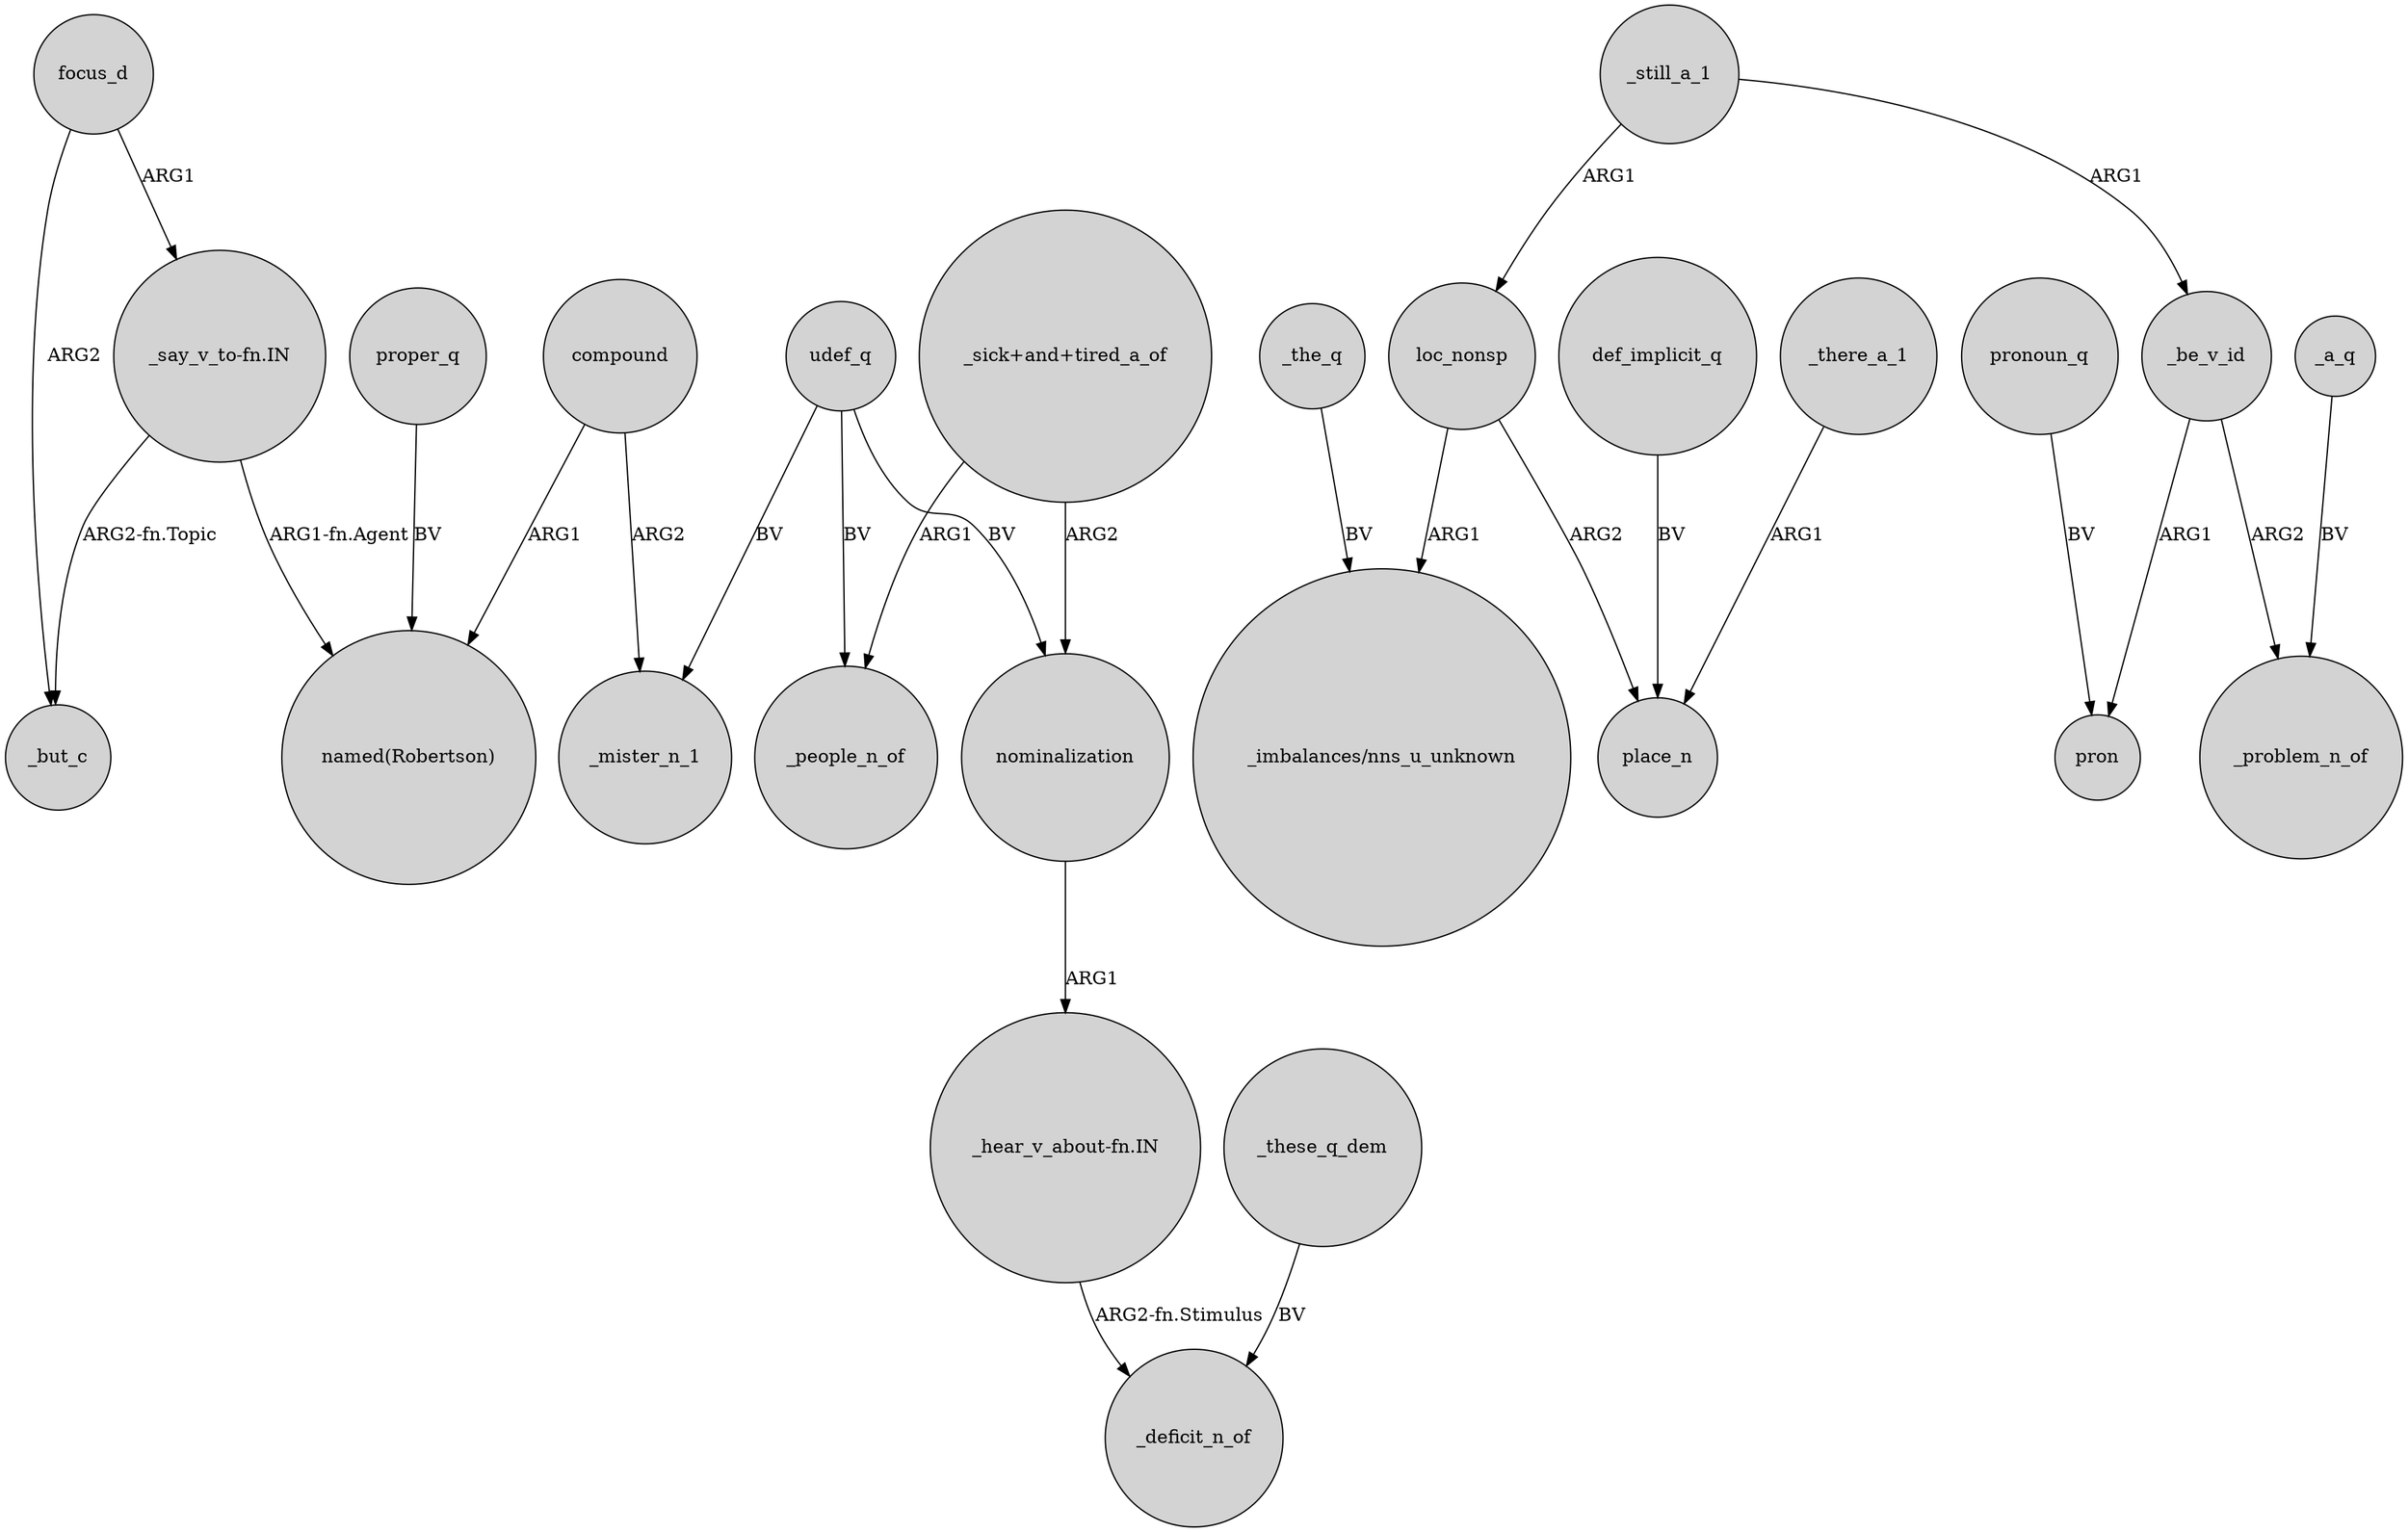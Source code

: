 digraph {
	node [shape=circle style=filled]
	compound -> "named(Robertson)" [label=ARG1]
	_the_q -> "_imbalances/nns_u_unknown" [label=BV]
	loc_nonsp -> "_imbalances/nns_u_unknown" [label=ARG1]
	"_say_v_to-fn.IN" -> "named(Robertson)" [label="ARG1-fn.Agent"]
	_still_a_1 -> _be_v_id [label=ARG1]
	compound -> _mister_n_1 [label=ARG2]
	udef_q -> _mister_n_1 [label=BV]
	def_implicit_q -> place_n [label=BV]
	_be_v_id -> pron [label=ARG1]
	_these_q_dem -> _deficit_n_of [label=BV]
	focus_d -> _but_c [label=ARG2]
	"_say_v_to-fn.IN" -> _but_c [label="ARG2-fn.Topic"]
	pronoun_q -> pron [label=BV]
	udef_q -> _people_n_of [label=BV]
	"_sick+and+tired_a_of" -> _people_n_of [label=ARG1]
	"_hear_v_about-fn.IN" -> _deficit_n_of [label="ARG2-fn.Stimulus"]
	_be_v_id -> _problem_n_of [label=ARG2]
	_still_a_1 -> loc_nonsp [label=ARG1]
	udef_q -> nominalization [label=BV]
	proper_q -> "named(Robertson)" [label=BV]
	"_sick+and+tired_a_of" -> nominalization [label=ARG2]
	loc_nonsp -> place_n [label=ARG2]
	nominalization -> "_hear_v_about-fn.IN" [label=ARG1]
	_there_a_1 -> place_n [label=ARG1]
	focus_d -> "_say_v_to-fn.IN" [label=ARG1]
	_a_q -> _problem_n_of [label=BV]
}

